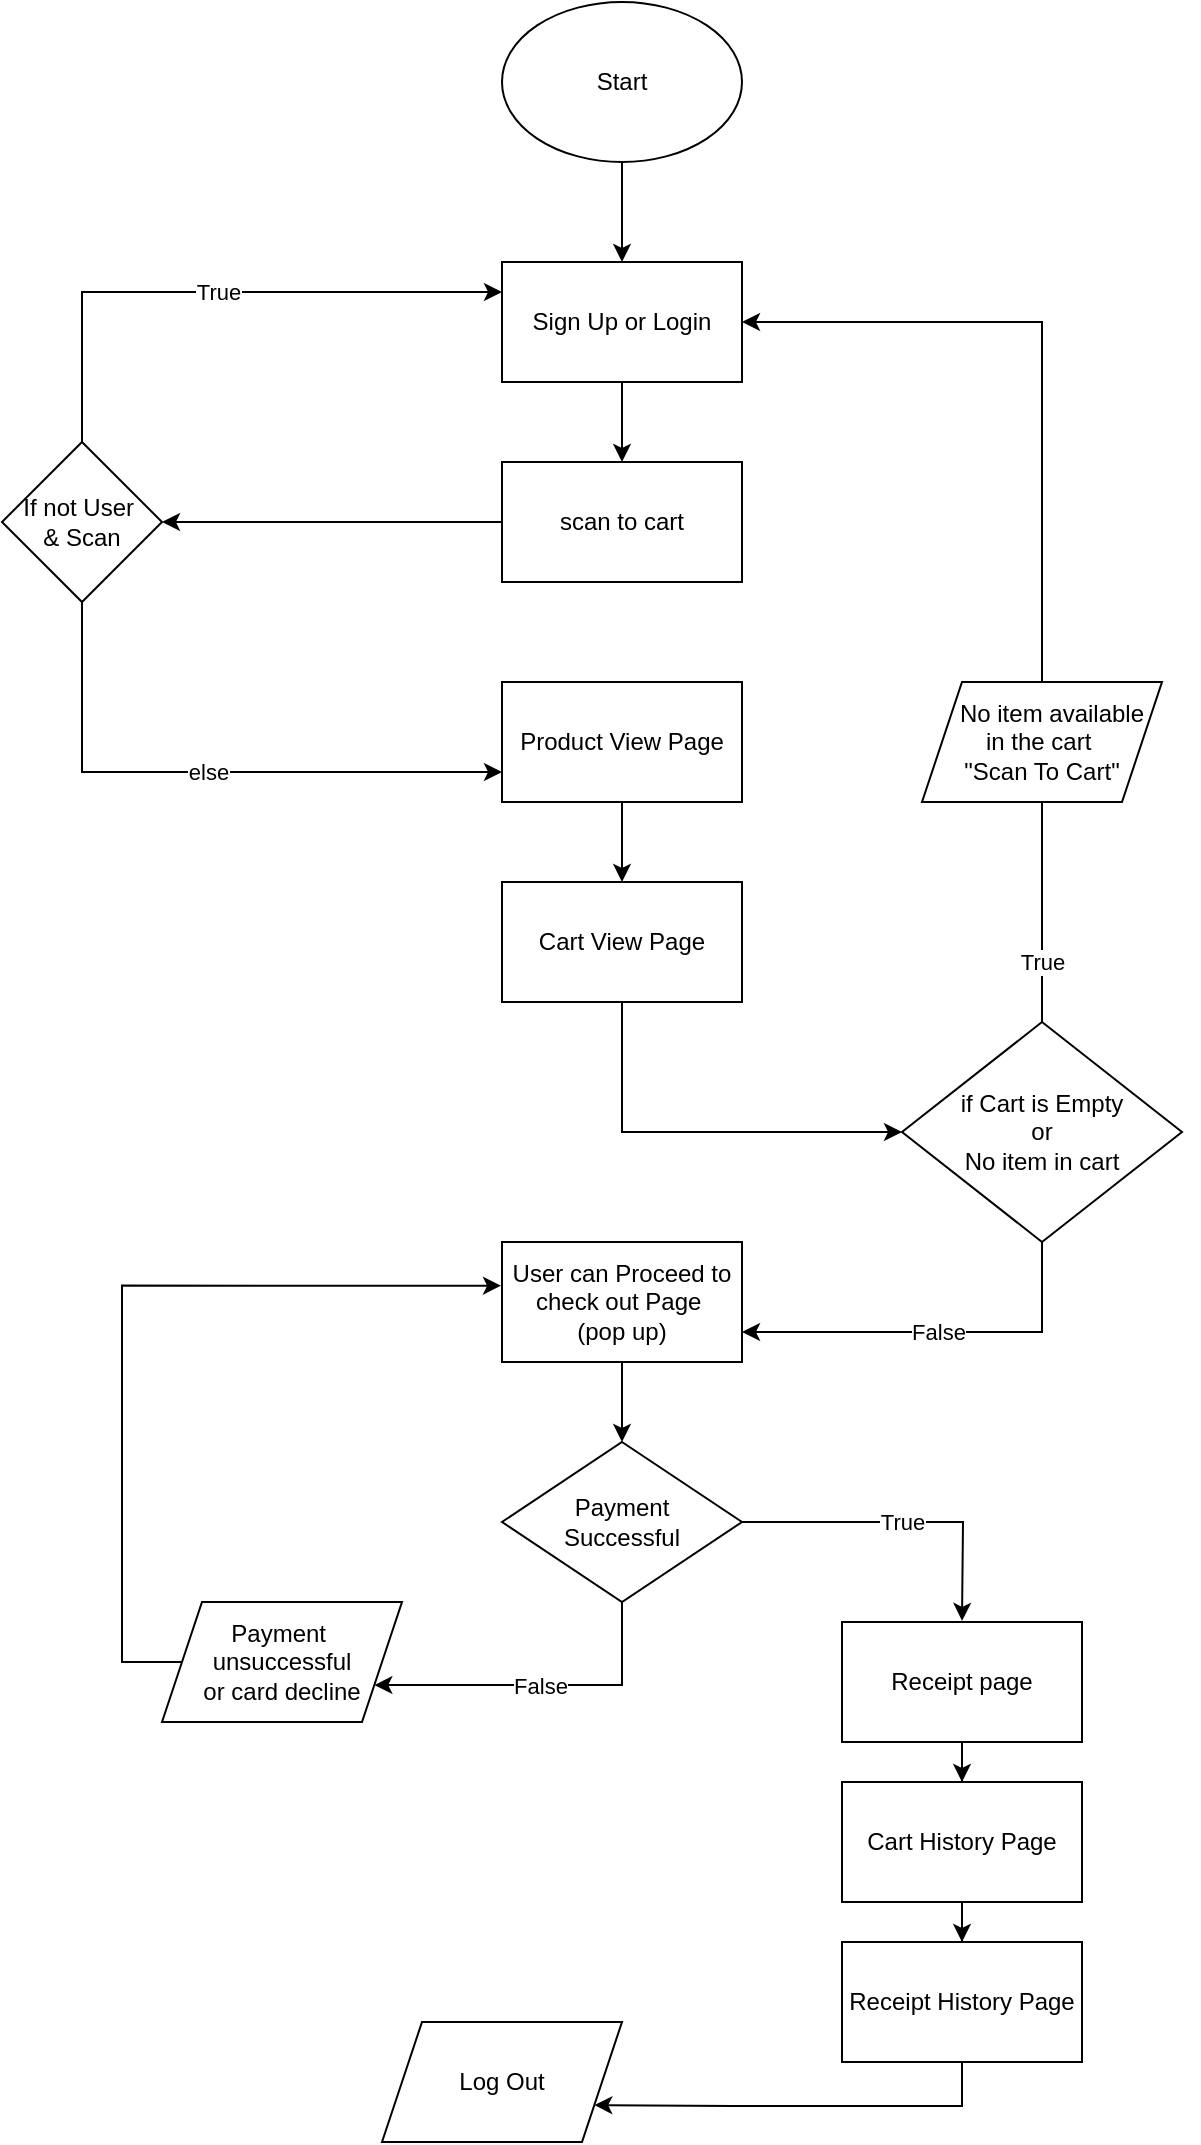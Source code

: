 <mxfile version="24.7.16">
  <diagram name="Page-1" id="pt0YAXY-kgNItWmFq_TX">
    <mxGraphModel dx="678" dy="383" grid="1" gridSize="10" guides="1" tooltips="1" connect="1" arrows="1" fold="1" page="1" pageScale="1" pageWidth="850" pageHeight="1100" math="0" shadow="0">
      <root>
        <mxCell id="0" />
        <mxCell id="1" parent="0" />
        <mxCell id="G1g9JTiPKv6GC71FrMgH-25" value="" style="edgeStyle=orthogonalEdgeStyle;rounded=0;orthogonalLoop=1;jettySize=auto;html=1;" edge="1" parent="1" source="G1g9JTiPKv6GC71FrMgH-1" target="G1g9JTiPKv6GC71FrMgH-2">
          <mxGeometry relative="1" as="geometry" />
        </mxCell>
        <mxCell id="G1g9JTiPKv6GC71FrMgH-1" value="Start" style="ellipse;whiteSpace=wrap;html=1;" vertex="1" parent="1">
          <mxGeometry x="300" y="10" width="120" height="80" as="geometry" />
        </mxCell>
        <mxCell id="G1g9JTiPKv6GC71FrMgH-22" style="edgeStyle=orthogonalEdgeStyle;rounded=0;orthogonalLoop=1;jettySize=auto;html=1;exitX=0.5;exitY=1;exitDx=0;exitDy=0;entryX=0.5;entryY=0;entryDx=0;entryDy=0;" edge="1" parent="1" source="G1g9JTiPKv6GC71FrMgH-2" target="G1g9JTiPKv6GC71FrMgH-3">
          <mxGeometry relative="1" as="geometry" />
        </mxCell>
        <mxCell id="G1g9JTiPKv6GC71FrMgH-2" value="Sign Up or Login" style="rounded=0;whiteSpace=wrap;html=1;" vertex="1" parent="1">
          <mxGeometry x="300" y="140" width="120" height="60" as="geometry" />
        </mxCell>
        <mxCell id="G1g9JTiPKv6GC71FrMgH-35" style="edgeStyle=orthogonalEdgeStyle;rounded=0;orthogonalLoop=1;jettySize=auto;html=1;entryX=1;entryY=0.5;entryDx=0;entryDy=0;" edge="1" parent="1" source="G1g9JTiPKv6GC71FrMgH-3" target="G1g9JTiPKv6GC71FrMgH-13">
          <mxGeometry relative="1" as="geometry" />
        </mxCell>
        <mxCell id="G1g9JTiPKv6GC71FrMgH-3" value="scan to cart" style="rounded=0;whiteSpace=wrap;html=1;" vertex="1" parent="1">
          <mxGeometry x="300" y="240" width="120" height="60" as="geometry" />
        </mxCell>
        <mxCell id="G1g9JTiPKv6GC71FrMgH-26" style="edgeStyle=orthogonalEdgeStyle;rounded=0;orthogonalLoop=1;jettySize=auto;html=1;entryX=0.5;entryY=0;entryDx=0;entryDy=0;" edge="1" parent="1" source="G1g9JTiPKv6GC71FrMgH-4" target="G1g9JTiPKv6GC71FrMgH-5">
          <mxGeometry relative="1" as="geometry" />
        </mxCell>
        <mxCell id="G1g9JTiPKv6GC71FrMgH-4" value="Product View Page" style="rounded=0;whiteSpace=wrap;html=1;" vertex="1" parent="1">
          <mxGeometry x="300" y="350" width="120" height="60" as="geometry" />
        </mxCell>
        <mxCell id="G1g9JTiPKv6GC71FrMgH-33" style="edgeStyle=orthogonalEdgeStyle;rounded=0;orthogonalLoop=1;jettySize=auto;html=1;entryX=0;entryY=0.5;entryDx=0;entryDy=0;" edge="1" parent="1" source="G1g9JTiPKv6GC71FrMgH-5" target="G1g9JTiPKv6GC71FrMgH-6">
          <mxGeometry relative="1" as="geometry">
            <Array as="points">
              <mxPoint x="360" y="575" />
            </Array>
          </mxGeometry>
        </mxCell>
        <mxCell id="G1g9JTiPKv6GC71FrMgH-5" value="Cart View Page" style="rounded=0;whiteSpace=wrap;html=1;" vertex="1" parent="1">
          <mxGeometry x="300" y="450" width="120" height="60" as="geometry" />
        </mxCell>
        <mxCell id="G1g9JTiPKv6GC71FrMgH-31" value="True" style="edgeStyle=orthogonalEdgeStyle;rounded=0;orthogonalLoop=1;jettySize=auto;html=1;entryX=1;entryY=0.5;entryDx=0;entryDy=0;exitX=1;exitY=0.5;exitDx=0;exitDy=0;" edge="1" parent="1" source="G1g9JTiPKv6GC71FrMgH-6" target="G1g9JTiPKv6GC71FrMgH-7">
          <mxGeometry x="-0.016" relative="1" as="geometry">
            <Array as="points">
              <mxPoint x="570" y="575" />
              <mxPoint x="570" y="380" />
            </Array>
            <mxPoint as="offset" />
          </mxGeometry>
        </mxCell>
        <mxCell id="G1g9JTiPKv6GC71FrMgH-34" value="False" style="edgeStyle=orthogonalEdgeStyle;rounded=0;orthogonalLoop=1;jettySize=auto;html=1;entryX=1;entryY=0.75;entryDx=0;entryDy=0;" edge="1" parent="1" source="G1g9JTiPKv6GC71FrMgH-6" target="G1g9JTiPKv6GC71FrMgH-9">
          <mxGeometry relative="1" as="geometry">
            <Array as="points">
              <mxPoint x="570" y="675" />
            </Array>
          </mxGeometry>
        </mxCell>
        <mxCell id="G1g9JTiPKv6GC71FrMgH-6" value="if Cart is Empty&lt;div&gt;or&lt;/div&gt;&lt;div&gt;No item in cart&lt;/div&gt;" style="rhombus;whiteSpace=wrap;html=1;" vertex="1" parent="1">
          <mxGeometry x="500" y="520" width="140" height="110" as="geometry" />
        </mxCell>
        <mxCell id="G1g9JTiPKv6GC71FrMgH-30" style="edgeStyle=orthogonalEdgeStyle;rounded=0;orthogonalLoop=1;jettySize=auto;html=1;entryX=1;entryY=0.5;entryDx=0;entryDy=0;" edge="1" parent="1" source="G1g9JTiPKv6GC71FrMgH-7" target="G1g9JTiPKv6GC71FrMgH-2">
          <mxGeometry relative="1" as="geometry">
            <Array as="points">
              <mxPoint x="570" y="170" />
            </Array>
          </mxGeometry>
        </mxCell>
        <mxCell id="G1g9JTiPKv6GC71FrMgH-7" value="&amp;nbsp; &amp;nbsp;No item available&lt;div&gt;in the cart&amp;nbsp;&lt;/div&gt;&lt;div&gt;&quot;Scan To Cart&quot;&lt;/div&gt;" style="shape=parallelogram;perimeter=parallelogramPerimeter;whiteSpace=wrap;html=1;fixedSize=1;" vertex="1" parent="1">
          <mxGeometry x="510" y="350" width="120" height="60" as="geometry" />
        </mxCell>
        <mxCell id="G1g9JTiPKv6GC71FrMgH-8" value="Payment&amp;nbsp;&lt;div&gt;unsuccessful&lt;/div&gt;&lt;div&gt;or card decline&lt;/div&gt;" style="shape=parallelogram;perimeter=parallelogramPerimeter;whiteSpace=wrap;html=1;fixedSize=1;" vertex="1" parent="1">
          <mxGeometry x="130" y="810" width="120" height="60" as="geometry" />
        </mxCell>
        <mxCell id="G1g9JTiPKv6GC71FrMgH-36" style="edgeStyle=orthogonalEdgeStyle;rounded=0;orthogonalLoop=1;jettySize=auto;html=1;exitX=0.5;exitY=1;exitDx=0;exitDy=0;entryX=0.5;entryY=0;entryDx=0;entryDy=0;" edge="1" parent="1" source="G1g9JTiPKv6GC71FrMgH-9" target="G1g9JTiPKv6GC71FrMgH-10">
          <mxGeometry relative="1" as="geometry" />
        </mxCell>
        <mxCell id="G1g9JTiPKv6GC71FrMgH-9" value="User can Proceed to check out Page&amp;nbsp;&lt;div&gt;(pop up)&lt;/div&gt;" style="rounded=0;whiteSpace=wrap;html=1;" vertex="1" parent="1">
          <mxGeometry x="300" y="630" width="120" height="60" as="geometry" />
        </mxCell>
        <mxCell id="G1g9JTiPKv6GC71FrMgH-47" value="False" style="edgeStyle=orthogonalEdgeStyle;rounded=0;orthogonalLoop=1;jettySize=auto;html=1;exitX=0.5;exitY=1;exitDx=0;exitDy=0;entryX=1;entryY=0.75;entryDx=0;entryDy=0;" edge="1" parent="1" source="G1g9JTiPKv6GC71FrMgH-10" target="G1g9JTiPKv6GC71FrMgH-8">
          <mxGeometry relative="1" as="geometry" />
        </mxCell>
        <mxCell id="G1g9JTiPKv6GC71FrMgH-10" value="Payment&lt;div&gt;&amp;nbsp;Successful&amp;nbsp;&lt;/div&gt;" style="rhombus;whiteSpace=wrap;html=1;" vertex="1" parent="1">
          <mxGeometry x="300" y="730" width="120" height="80" as="geometry" />
        </mxCell>
        <mxCell id="G1g9JTiPKv6GC71FrMgH-20" value="True" style="edgeStyle=orthogonalEdgeStyle;rounded=0;orthogonalLoop=1;jettySize=auto;html=1;exitX=0.5;exitY=0;exitDx=0;exitDy=0;entryX=0;entryY=0.25;entryDx=0;entryDy=0;" edge="1" parent="1" source="G1g9JTiPKv6GC71FrMgH-13" target="G1g9JTiPKv6GC71FrMgH-2">
          <mxGeometry relative="1" as="geometry" />
        </mxCell>
        <mxCell id="G1g9JTiPKv6GC71FrMgH-21" value="else" style="edgeStyle=orthogonalEdgeStyle;rounded=0;orthogonalLoop=1;jettySize=auto;html=1;exitX=0.5;exitY=1;exitDx=0;exitDy=0;entryX=0;entryY=0.75;entryDx=0;entryDy=0;" edge="1" parent="1" source="G1g9JTiPKv6GC71FrMgH-13" target="G1g9JTiPKv6GC71FrMgH-4">
          <mxGeometry relative="1" as="geometry" />
        </mxCell>
        <mxCell id="G1g9JTiPKv6GC71FrMgH-13" value="If not User&amp;nbsp;&lt;div&gt;&amp;amp; Scan&lt;/div&gt;" style="rhombus;whiteSpace=wrap;html=1;" vertex="1" parent="1">
          <mxGeometry x="50" y="230" width="80" height="80" as="geometry" />
        </mxCell>
        <mxCell id="G1g9JTiPKv6GC71FrMgH-24" style="edgeStyle=orthogonalEdgeStyle;rounded=0;orthogonalLoop=1;jettySize=auto;html=1;entryX=0.542;entryY=0.167;entryDx=0;entryDy=0;entryPerimeter=0;" edge="1" parent="1" target="G1g9JTiPKv6GC71FrMgH-2">
          <mxGeometry relative="1" as="geometry">
            <mxPoint x="365" y="150" as="sourcePoint" />
          </mxGeometry>
        </mxCell>
        <mxCell id="G1g9JTiPKv6GC71FrMgH-28" style="edgeStyle=orthogonalEdgeStyle;rounded=0;orthogonalLoop=1;jettySize=auto;html=1;exitX=0.5;exitY=1;exitDx=0;exitDy=0;" edge="1" parent="1" source="G1g9JTiPKv6GC71FrMgH-6" target="G1g9JTiPKv6GC71FrMgH-6">
          <mxGeometry relative="1" as="geometry" />
        </mxCell>
        <mxCell id="G1g9JTiPKv6GC71FrMgH-38" value="True" style="edgeStyle=orthogonalEdgeStyle;rounded=0;orthogonalLoop=1;jettySize=auto;html=1;exitX=1;exitY=0.5;exitDx=0;exitDy=0;" edge="1" parent="1" source="G1g9JTiPKv6GC71FrMgH-10">
          <mxGeometry relative="1" as="geometry">
            <mxPoint x="420.0" y="779.45" as="sourcePoint" />
            <mxPoint x="530" y="819.45" as="targetPoint" />
          </mxGeometry>
        </mxCell>
        <mxCell id="G1g9JTiPKv6GC71FrMgH-44" style="edgeStyle=orthogonalEdgeStyle;rounded=0;orthogonalLoop=1;jettySize=auto;html=1;entryX=0.5;entryY=0;entryDx=0;entryDy=0;" edge="1" parent="1" source="G1g9JTiPKv6GC71FrMgH-40" target="G1g9JTiPKv6GC71FrMgH-42">
          <mxGeometry relative="1" as="geometry" />
        </mxCell>
        <mxCell id="G1g9JTiPKv6GC71FrMgH-40" value="Receipt page" style="rounded=0;whiteSpace=wrap;html=1;" vertex="1" parent="1">
          <mxGeometry x="470" y="820" width="120" height="60" as="geometry" />
        </mxCell>
        <mxCell id="G1g9JTiPKv6GC71FrMgH-45" style="edgeStyle=orthogonalEdgeStyle;rounded=0;orthogonalLoop=1;jettySize=auto;html=1;entryX=0.5;entryY=0;entryDx=0;entryDy=0;" edge="1" parent="1" source="G1g9JTiPKv6GC71FrMgH-42" target="G1g9JTiPKv6GC71FrMgH-43">
          <mxGeometry relative="1" as="geometry" />
        </mxCell>
        <mxCell id="G1g9JTiPKv6GC71FrMgH-42" value="Cart History Page" style="rounded=0;whiteSpace=wrap;html=1;" vertex="1" parent="1">
          <mxGeometry x="470" y="900" width="120" height="60" as="geometry" />
        </mxCell>
        <mxCell id="G1g9JTiPKv6GC71FrMgH-50" style="edgeStyle=orthogonalEdgeStyle;rounded=0;orthogonalLoop=1;jettySize=auto;html=1;entryX=1;entryY=0.75;entryDx=0;entryDy=0;" edge="1" parent="1" source="G1g9JTiPKv6GC71FrMgH-43" target="G1g9JTiPKv6GC71FrMgH-48">
          <mxGeometry relative="1" as="geometry">
            <Array as="points">
              <mxPoint x="530" y="1062" />
              <mxPoint x="415" y="1062" />
            </Array>
          </mxGeometry>
        </mxCell>
        <mxCell id="G1g9JTiPKv6GC71FrMgH-43" value="Receipt History Page" style="rounded=0;whiteSpace=wrap;html=1;" vertex="1" parent="1">
          <mxGeometry x="470" y="980" width="120" height="60" as="geometry" />
        </mxCell>
        <mxCell id="G1g9JTiPKv6GC71FrMgH-46" style="edgeStyle=orthogonalEdgeStyle;rounded=0;orthogonalLoop=1;jettySize=auto;html=1;entryX=-0.004;entryY=0.364;entryDx=0;entryDy=0;entryPerimeter=0;" edge="1" parent="1" source="G1g9JTiPKv6GC71FrMgH-8" target="G1g9JTiPKv6GC71FrMgH-9">
          <mxGeometry relative="1" as="geometry">
            <Array as="points">
              <mxPoint x="110" y="840" />
              <mxPoint x="110" y="652" />
            </Array>
          </mxGeometry>
        </mxCell>
        <mxCell id="G1g9JTiPKv6GC71FrMgH-48" value="Log Out" style="shape=parallelogram;perimeter=parallelogramPerimeter;whiteSpace=wrap;html=1;fixedSize=1;" vertex="1" parent="1">
          <mxGeometry x="240" y="1020" width="120" height="60" as="geometry" />
        </mxCell>
      </root>
    </mxGraphModel>
  </diagram>
</mxfile>
